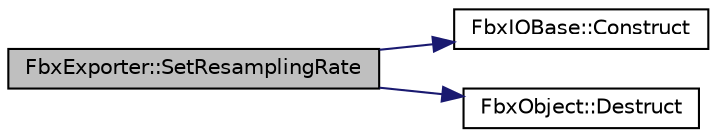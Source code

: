 digraph "FbxExporter::SetResamplingRate"
{
  edge [fontname="Helvetica",fontsize="10",labelfontname="Helvetica",labelfontsize="10"];
  node [fontname="Helvetica",fontsize="10",shape=record];
  rankdir="LR";
  Node46 [label="FbxExporter::SetResamplingRate",height=0.2,width=0.4,color="black", fillcolor="grey75", style="filled", fontcolor="black"];
  Node46 -> Node47 [color="midnightblue",fontsize="10",style="solid",fontname="Helvetica"];
  Node47 [label="FbxIOBase::Construct",height=0.2,width=0.4,color="black", fillcolor="white", style="filled",URL="$class_fbx_i_o_base.html#aed70ed1326f8fb1cc96e2086c73722f8"];
  Node46 -> Node48 [color="midnightblue",fontsize="10",style="solid",fontname="Helvetica"];
  Node48 [label="FbxObject::Destruct",height=0.2,width=0.4,color="black", fillcolor="white", style="filled",URL="$class_fbx_object.html#a123e084d9b32b29c28af6384b7c3c608"];
}
